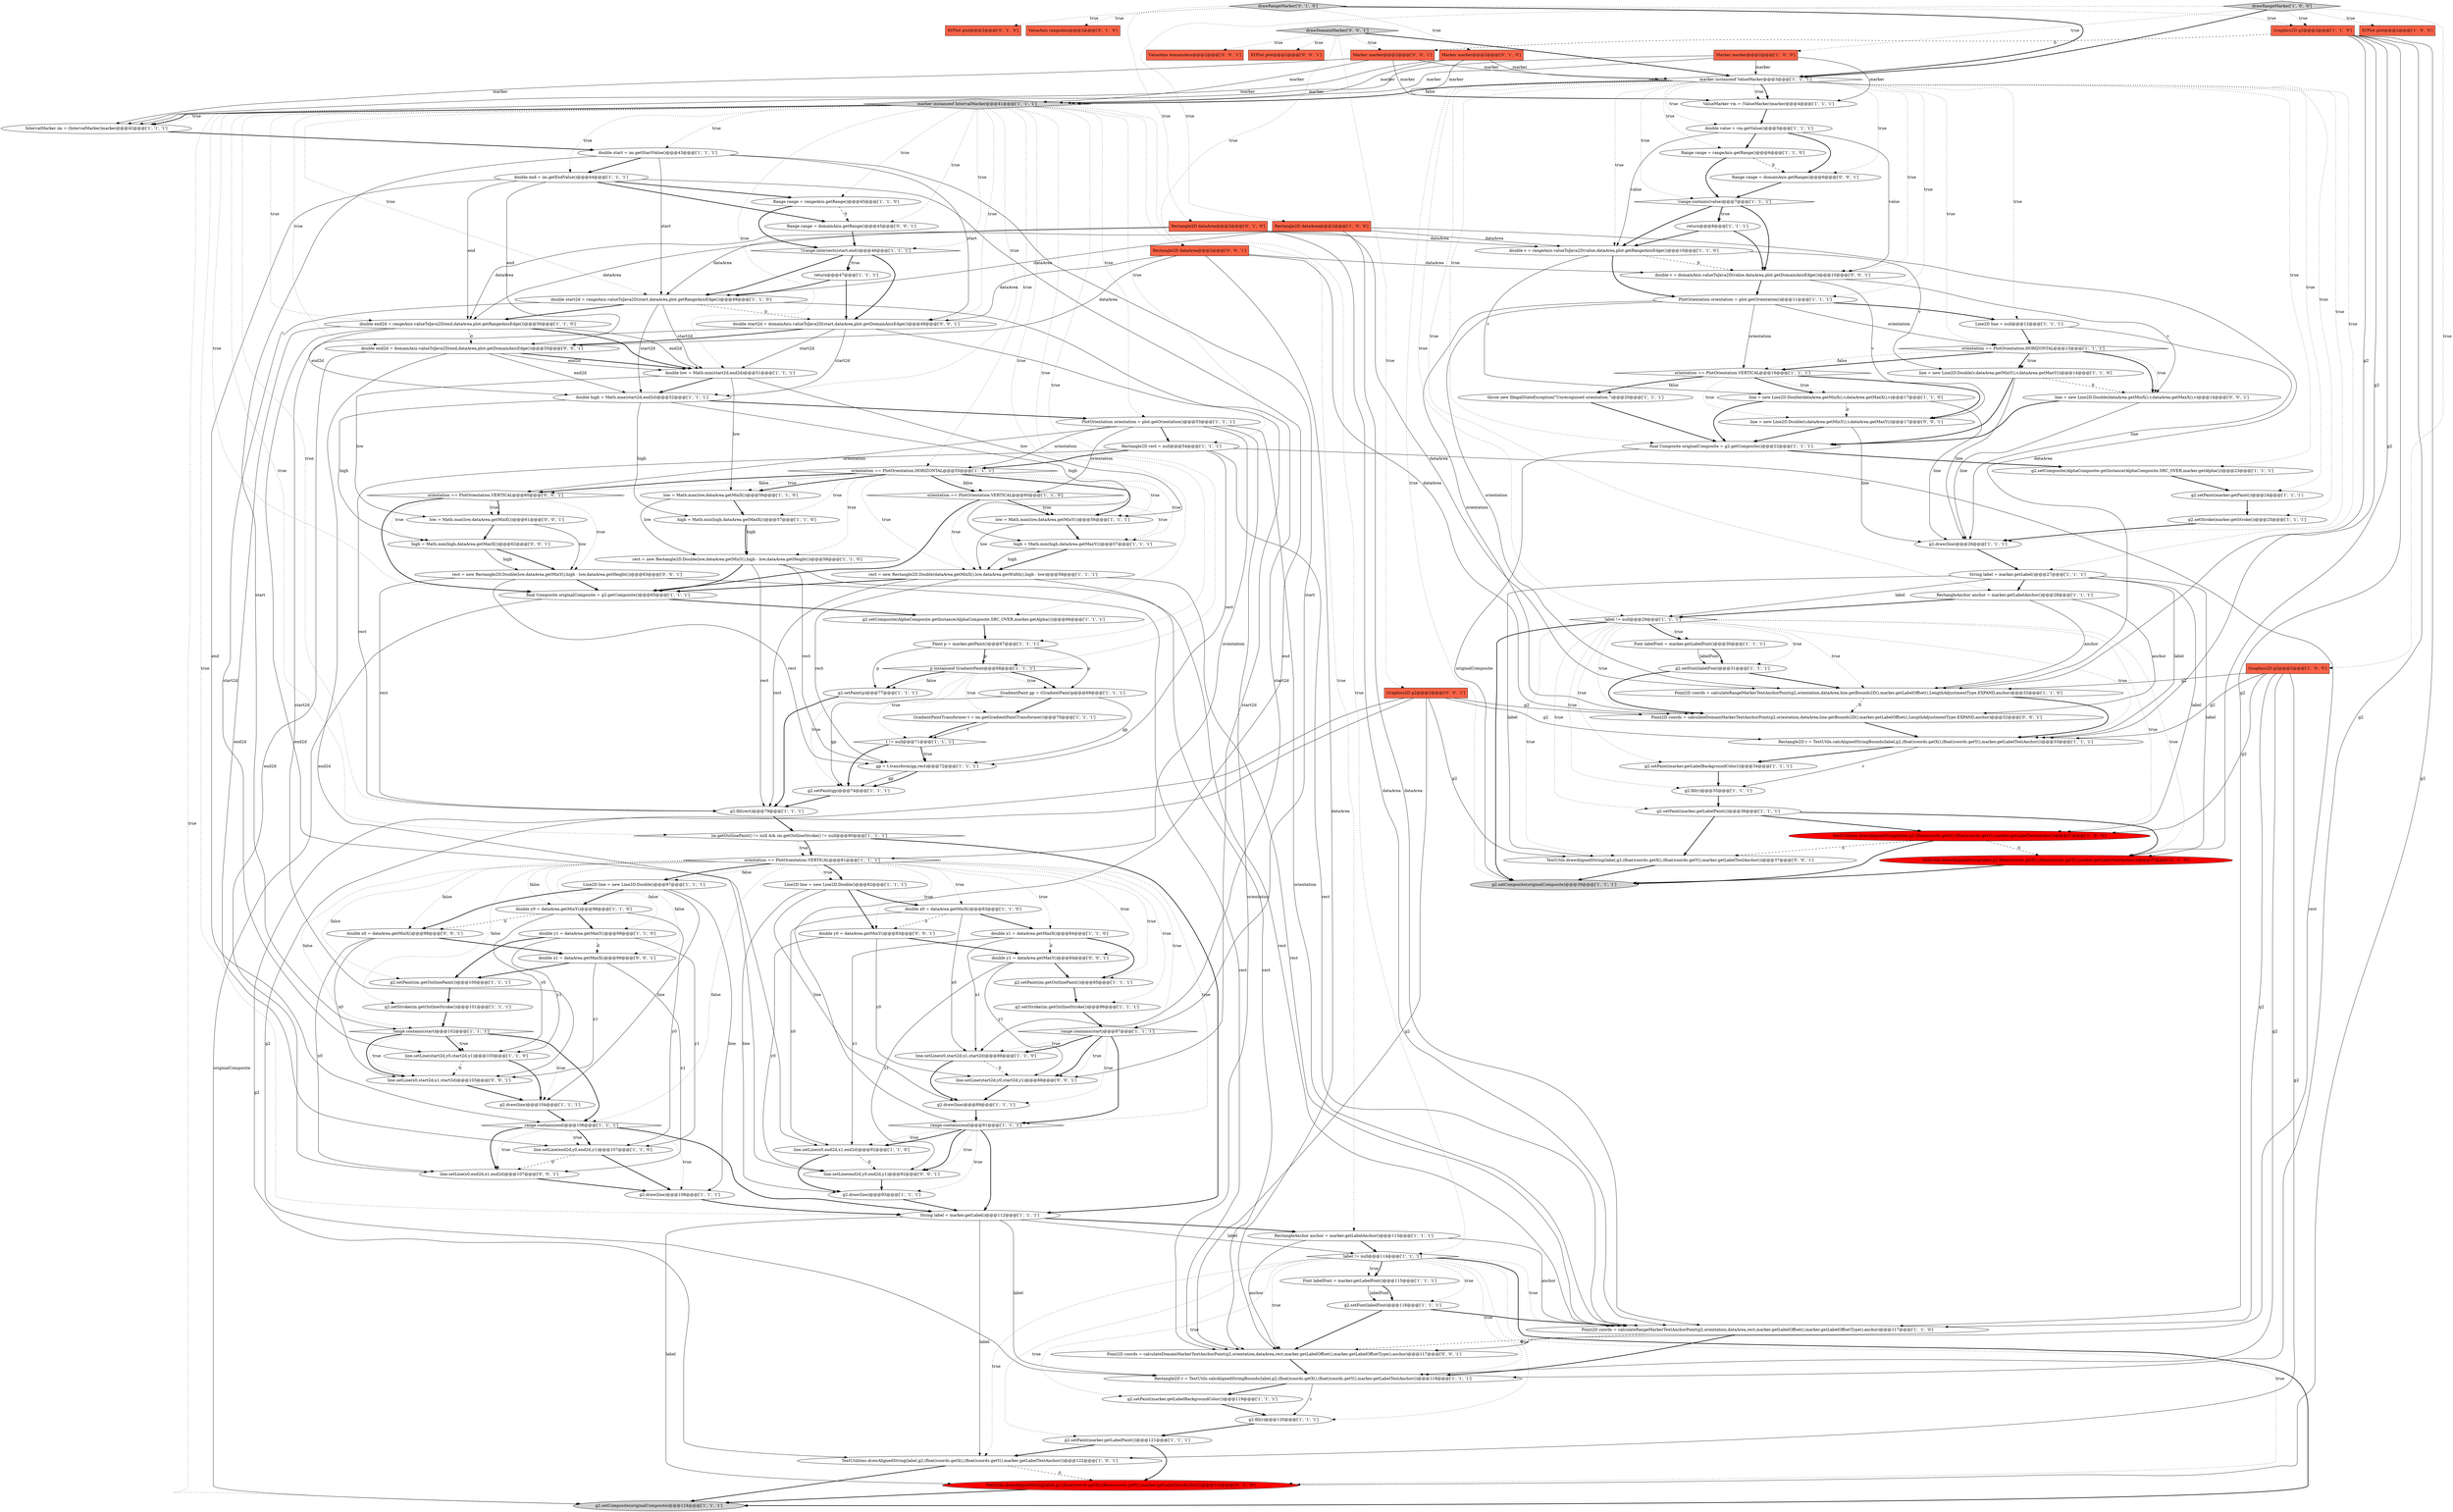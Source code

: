 digraph {
93 [style = filled, label = "range.contains(end)@@@106@@@['1', '1', '1']", fillcolor = white, shape = diamond image = "AAA0AAABBB1BBB"];
104 [style = filled, label = "final Composite originalComposite = g2.getComposite()@@@22@@@['1', '1', '1']", fillcolor = white, shape = ellipse image = "AAA0AAABBB1BBB"];
136 [style = filled, label = "line.setLine(start2d,y0,start2d,y1)@@@88@@@['0', '0', '1']", fillcolor = white, shape = ellipse image = "AAA0AAABBB3BBB"];
76 [style = filled, label = "line.setLine(start2d,y0,start2d,y1)@@@103@@@['1', '1', '0']", fillcolor = white, shape = ellipse image = "AAA0AAABBB1BBB"];
135 [style = filled, label = "double start2d = domainAxis.valueToJava2D(start,dataArea,plot.getDomainAxisEdge())@@@49@@@['0', '0', '1']", fillcolor = white, shape = ellipse image = "AAA0AAABBB3BBB"];
74 [style = filled, label = "g2.draw(line)@@@104@@@['1', '1', '1']", fillcolor = white, shape = ellipse image = "AAA0AAABBB1BBB"];
102 [style = filled, label = "Line2D line = null@@@12@@@['1', '1', '1']", fillcolor = white, shape = ellipse image = "AAA0AAABBB1BBB"];
126 [style = filled, label = "line.setLine(x0,end2d,x1,end2d)@@@107@@@['0', '0', '1']", fillcolor = white, shape = ellipse image = "AAA0AAABBB3BBB"];
6 [style = filled, label = "im.getOutlinePaint() != null && im.getOutlineStroke() != null@@@80@@@['1', '1', '1']", fillcolor = white, shape = diamond image = "AAA0AAABBB1BBB"];
15 [style = filled, label = "g2.setPaint(marker.getLabelBackgroundColor())@@@34@@@['1', '1', '1']", fillcolor = white, shape = ellipse image = "AAA0AAABBB1BBB"];
42 [style = filled, label = "g2.setPaint(marker.getLabelPaint())@@@121@@@['1', '1', '1']", fillcolor = white, shape = ellipse image = "AAA0AAABBB1BBB"];
58 [style = filled, label = "TextUtilities.drawAlignedString(label,g2,(float)coords.getX(),(float)coords.getY(),marker.getLabelTextAnchor())@@@122@@@['1', '0', '1']", fillcolor = white, shape = ellipse image = "AAA0AAABBB1BBB"];
1 [style = filled, label = "g2.setPaint(p)@@@77@@@['1', '1', '1']", fillcolor = white, shape = ellipse image = "AAA0AAABBB1BBB"];
68 [style = filled, label = "high = Math.min(high,dataArea.getMaxY())@@@57@@@['1', '1', '1']", fillcolor = white, shape = ellipse image = "AAA0AAABBB1BBB"];
13 [style = filled, label = "g2.draw(line)@@@89@@@['1', '1', '1']", fillcolor = white, shape = ellipse image = "AAA0AAABBB1BBB"];
36 [style = filled, label = "Point2D coords = calculateRangeMarkerTextAnchorPoint(g2,orientation,dataArea,rect,marker.getLabelOffset(),marker.getLabelOffsetType(),anchor)@@@117@@@['1', '1', '0']", fillcolor = white, shape = ellipse image = "AAA0AAABBB1BBB"];
67 [style = filled, label = "Line2D line = new Line2D.Double()@@@97@@@['1', '1', '1']", fillcolor = white, shape = ellipse image = "AAA0AAABBB1BBB"];
70 [style = filled, label = "g2.fill(r)@@@35@@@['1', '1', '1']", fillcolor = white, shape = ellipse image = "AAA0AAABBB1BBB"];
60 [style = filled, label = "rect = new Rectangle2D.Double(low,dataArea.getMinY(),high - low,dataArea.getHeight())@@@58@@@['1', '1', '0']", fillcolor = white, shape = ellipse image = "AAA0AAABBB1BBB"];
82 [style = filled, label = "line = new Line2D.Double(dataArea.getMinX(),v,dataArea.getMaxX(),v)@@@17@@@['1', '1', '0']", fillcolor = white, shape = ellipse image = "AAA0AAABBB1BBB"];
88 [style = filled, label = "ValueMarker vm = (ValueMarker)marker@@@4@@@['1', '1', '1']", fillcolor = white, shape = ellipse image = "AAA0AAABBB1BBB"];
91 [style = filled, label = "Rectangle2D r = TextUtils.calcAlignedStringBounds(label,g2,(float)coords.getX(),(float)coords.getY(),marker.getLabelTextAnchor())@@@33@@@['1', '1', '1']", fillcolor = white, shape = ellipse image = "AAA0AAABBB1BBB"];
34 [style = filled, label = "line = new Line2D.Double(v,dataArea.getMinY(),v,dataArea.getMaxY())@@@14@@@['1', '1', '0']", fillcolor = white, shape = ellipse image = "AAA0AAABBB1BBB"];
29 [style = filled, label = "Point2D coords = calculateRangeMarkerTextAnchorPoint(g2,orientation,dataArea,line.getBounds2D(),marker.getLabelOffset(),LengthAdjustmentType.EXPAND,anchor)@@@32@@@['1', '1', '0']", fillcolor = white, shape = ellipse image = "AAA0AAABBB1BBB"];
39 [style = filled, label = "line.setLine(x0,start2d,x1,start2d)@@@88@@@['1', '1', '0']", fillcolor = white, shape = ellipse image = "AAA0AAABBB1BBB"];
66 [style = filled, label = "g2.setPaint(im.getOutlinePaint())@@@85@@@['1', '1', '1']", fillcolor = white, shape = ellipse image = "AAA0AAABBB1BBB"];
30 [style = filled, label = "double high = Math.max(start2d,end2d)@@@52@@@['1', '1', '1']", fillcolor = white, shape = ellipse image = "AAA0AAABBB1BBB"];
10 [style = filled, label = "String label = marker.getLabel()@@@27@@@['1', '1', '1']", fillcolor = white, shape = ellipse image = "AAA0AAABBB1BBB"];
51 [style = filled, label = "g2.draw(line)@@@108@@@['1', '1', '1']", fillcolor = white, shape = ellipse image = "AAA0AAABBB1BBB"];
40 [style = filled, label = "high = Math.min(high,dataArea.getMaxX())@@@57@@@['1', '1', '0']", fillcolor = white, shape = ellipse image = "AAA0AAABBB1BBB"];
107 [style = filled, label = "TextUtils.drawAlignedString(label,g2,(float)coords.getX(),(float)coords.getY(),marker.getLabelTextAnchor())@@@122@@@['0', '1', '0']", fillcolor = red, shape = ellipse image = "AAA1AAABBB2BBB"];
114 [style = filled, label = "double y1 = dataArea.getMaxY()@@@84@@@['0', '0', '1']", fillcolor = white, shape = ellipse image = "AAA0AAABBB3BBB"];
43 [style = filled, label = "XYPlot plot@@@2@@@['1', '0', '0']", fillcolor = tomato, shape = box image = "AAA0AAABBB1BBB"];
46 [style = filled, label = "range.contains(end)@@@91@@@['1', '1', '1']", fillcolor = white, shape = diamond image = "AAA0AAABBB1BBB"];
21 [style = filled, label = "double x1 = dataArea.getMaxX()@@@84@@@['1', '1', '0']", fillcolor = white, shape = ellipse image = "AAA0AAABBB1BBB"];
62 [style = filled, label = "GradientPaint gp = (GradientPaint)p@@@69@@@['1', '1', '1']", fillcolor = white, shape = ellipse image = "AAA0AAABBB1BBB"];
127 [style = filled, label = "Point2D coords = calculateDomainMarkerTextAnchorPoint(g2,orientation,dataArea,rect,marker.getLabelOffset(),marker.getLabelOffsetType(),anchor)@@@117@@@['0', '0', '1']", fillcolor = white, shape = ellipse image = "AAA0AAABBB3BBB"];
50 [style = filled, label = "IntervalMarker im = (IntervalMarker)marker@@@42@@@['1', '1', '1']", fillcolor = white, shape = ellipse image = "AAA0AAABBB1BBB"];
69 [style = filled, label = "t != null@@@71@@@['1', '1', '1']", fillcolor = white, shape = diamond image = "AAA0AAABBB1BBB"];
101 [style = filled, label = "Graphics2D g2@@@2@@@['1', '1', '0']", fillcolor = tomato, shape = box image = "AAA0AAABBB1BBB"];
117 [style = filled, label = "line = new Line2D.Double(v,dataArea.getMinY(),v,dataArea.getMaxY())@@@17@@@['0', '0', '1']", fillcolor = white, shape = ellipse image = "AAA0AAABBB3BBB"];
111 [style = filled, label = "drawRangeMarker['0', '1', '0']", fillcolor = lightgray, shape = diamond image = "AAA0AAABBB2BBB"];
75 [style = filled, label = "orientation == PlotOrientation.HORIZONTAL@@@55@@@['1', '1', '1']", fillcolor = white, shape = diamond image = "AAA0AAABBB1BBB"];
132 [style = filled, label = "double x0 = dataArea.getMinX()@@@98@@@['0', '0', '1']", fillcolor = white, shape = ellipse image = "AAA0AAABBB3BBB"];
80 [style = filled, label = "Marker marker@@@2@@@['1', '0', '0']", fillcolor = tomato, shape = box image = "AAA0AAABBB1BBB"];
54 [style = filled, label = "GradientPaintTransformer t = im.getGradientPaintTransformer()@@@70@@@['1', '1', '1']", fillcolor = white, shape = ellipse image = "AAA0AAABBB1BBB"];
110 [style = filled, label = "Marker marker@@@2@@@['0', '1', '0']", fillcolor = tomato, shape = box image = "AAA0AAABBB2BBB"];
129 [style = filled, label = "TextUtils.drawAlignedString(label,g2,(float)coords.getX(),(float)coords.getY(),marker.getLabelTextAnchor())@@@37@@@['0', '0', '1']", fillcolor = white, shape = ellipse image = "AAA0AAABBB3BBB"];
55 [style = filled, label = "double value = vm.getValue()@@@5@@@['1', '1', '1']", fillcolor = white, shape = ellipse image = "AAA0AAABBB1BBB"];
96 [style = filled, label = "label != null@@@29@@@['1', '1', '1']", fillcolor = white, shape = diamond image = "AAA0AAABBB1BBB"];
33 [style = filled, label = "Graphics2D g2@@@2@@@['1', '0', '0']", fillcolor = tomato, shape = box image = "AAA0AAABBB1BBB"];
8 [style = filled, label = "PlotOrientation orientation = plot.getOrientation()@@@53@@@['1', '1', '1']", fillcolor = white, shape = ellipse image = "AAA0AAABBB1BBB"];
14 [style = filled, label = "g2.draw(line)@@@26@@@['1', '1', '1']", fillcolor = white, shape = ellipse image = "AAA0AAABBB1BBB"];
100 [style = filled, label = "range.contains(start)@@@87@@@['1', '1', '1']", fillcolor = white, shape = diamond image = "AAA0AAABBB1BBB"];
26 [style = filled, label = "g2.setComposite(AlphaComposite.getInstance(AlphaComposite.SRC_OVER,marker.getAlpha()))@@@23@@@['1', '1', '1']", fillcolor = white, shape = ellipse image = "AAA0AAABBB1BBB"];
89 [style = filled, label = "g2.setComposite(originalComposite)@@@39@@@['1', '1', '1']", fillcolor = lightgray, shape = ellipse image = "AAA0AAABBB1BBB"];
78 [style = filled, label = "PlotOrientation orientation = plot.getOrientation()@@@11@@@['1', '1', '1']", fillcolor = white, shape = ellipse image = "AAA0AAABBB1BBB"];
138 [style = filled, label = "Marker marker@@@2@@@['0', '0', '1']", fillcolor = tomato, shape = box image = "AAA0AAABBB3BBB"];
134 [style = filled, label = "double x1 = dataArea.getMaxX()@@@99@@@['0', '0', '1']", fillcolor = white, shape = ellipse image = "AAA0AAABBB3BBB"];
124 [style = filled, label = "drawDomainMarker['0', '0', '1']", fillcolor = lightgray, shape = diamond image = "AAA0AAABBB3BBB"];
56 [style = filled, label = "low = Math.max(low,dataArea.getMinX())@@@56@@@['1', '1', '0']", fillcolor = white, shape = ellipse image = "AAA0AAABBB1BBB"];
35 [style = filled, label = "Range range = rangeAxis.getRange()@@@6@@@['1', '1', '0']", fillcolor = white, shape = ellipse image = "AAA0AAABBB1BBB"];
123 [style = filled, label = "high = Math.min(high,dataArea.getMaxX())@@@62@@@['0', '0', '1']", fillcolor = white, shape = ellipse image = "AAA0AAABBB3BBB"];
122 [style = filled, label = "rect = new Rectangle2D.Double(low,dataArea.getMinY(),high - low,dataArea.getHeight())@@@63@@@['0', '0', '1']", fillcolor = white, shape = ellipse image = "AAA0AAABBB3BBB"];
5 [style = filled, label = "double start = im.getStartValue()@@@43@@@['1', '1', '1']", fillcolor = white, shape = ellipse image = "AAA0AAABBB1BBB"];
63 [style = filled, label = "orientation == PlotOrientation.VERTICAL@@@81@@@['1', '1', '1']", fillcolor = white, shape = diamond image = "AAA0AAABBB1BBB"];
86 [style = filled, label = "double y0 = dataArea.getMinY()@@@98@@@['1', '1', '0']", fillcolor = white, shape = ellipse image = "AAA0AAABBB1BBB"];
11 [style = filled, label = "double v = rangeAxis.valueToJava2D(value,dataArea,plot.getRangeAxisEdge())@@@10@@@['1', '1', '0']", fillcolor = white, shape = ellipse image = "AAA0AAABBB1BBB"];
121 [style = filled, label = "line.setLine(end2d,y0,end2d,y1)@@@92@@@['0', '0', '1']", fillcolor = white, shape = ellipse image = "AAA0AAABBB3BBB"];
3 [style = filled, label = "low = Math.max(low,dataArea.getMinY())@@@56@@@['1', '1', '1']", fillcolor = white, shape = ellipse image = "AAA0AAABBB1BBB"];
32 [style = filled, label = "g2.setPaint(marker.getPaint())@@@24@@@['1', '1', '1']", fillcolor = white, shape = ellipse image = "AAA0AAABBB1BBB"];
44 [style = filled, label = "!(range.intersects(start,end))@@@46@@@['1', '1', '1']", fillcolor = white, shape = diamond image = "AAA0AAABBB1BBB"];
17 [style = filled, label = "Rectangle2D dataArea@@@2@@@['1', '0', '0']", fillcolor = tomato, shape = box image = "AAA0AAABBB1BBB"];
18 [style = filled, label = "g2.setComposite(originalComposite)@@@124@@@['1', '1', '1']", fillcolor = lightgray, shape = ellipse image = "AAA0AAABBB1BBB"];
116 [style = filled, label = "Rectangle2D dataArea@@@2@@@['0', '0', '1']", fillcolor = tomato, shape = box image = "AAA0AAABBB3BBB"];
79 [style = filled, label = "double low = Math.min(start2d,end2d)@@@51@@@['1', '1', '1']", fillcolor = white, shape = ellipse image = "AAA0AAABBB1BBB"];
83 [style = filled, label = "Range range = rangeAxis.getRange()@@@45@@@['1', '1', '0']", fillcolor = white, shape = ellipse image = "AAA0AAABBB1BBB"];
41 [style = filled, label = "double end2d = rangeAxis.valueToJava2D(end,dataArea,plot.getRangeAxisEdge())@@@50@@@['1', '1', '0']", fillcolor = white, shape = ellipse image = "AAA0AAABBB1BBB"];
106 [style = filled, label = "TextUtils.drawAlignedString(label,g2,(float)coords.getX(),(float)coords.getY(),marker.getLabelTextAnchor())@@@37@@@['0', '1', '0']", fillcolor = red, shape = ellipse image = "AAA1AAABBB2BBB"];
52 [style = filled, label = "double x0 = dataArea.getMinX()@@@83@@@['1', '1', '0']", fillcolor = white, shape = ellipse image = "AAA0AAABBB1BBB"];
77 [style = filled, label = "throw new IllegalStateException(\"Unrecognised orientation.\")@@@20@@@['1', '1', '1']", fillcolor = white, shape = ellipse image = "AAA0AAABBB1BBB"];
72 [style = filled, label = "Paint p = marker.getPaint()@@@67@@@['1', '1', '1']", fillcolor = white, shape = ellipse image = "AAA0AAABBB1BBB"];
4 [style = filled, label = "g2.setStroke(im.getOutlineStroke())@@@86@@@['1', '1', '1']", fillcolor = white, shape = ellipse image = "AAA0AAABBB1BBB"];
0 [style = filled, label = "g2.draw(line)@@@93@@@['1', '1', '1']", fillcolor = white, shape = ellipse image = "AAA0AAABBB1BBB"];
59 [style = filled, label = "Font labelFont = marker.getLabelFont()@@@30@@@['1', '1', '1']", fillcolor = white, shape = ellipse image = "AAA0AAABBB1BBB"];
61 [style = filled, label = "g2.setPaint(marker.getLabelBackgroundColor())@@@119@@@['1', '1', '1']", fillcolor = white, shape = ellipse image = "AAA0AAABBB1BBB"];
87 [style = filled, label = "g2.setFont(labelFont)@@@31@@@['1', '1', '1']", fillcolor = white, shape = ellipse image = "AAA0AAABBB1BBB"];
12 [style = filled, label = "gp = t.transform(gp,rect)@@@72@@@['1', '1', '1']", fillcolor = white, shape = ellipse image = "AAA0AAABBB1BBB"];
73 [style = filled, label = "range.contains(start)@@@102@@@['1', '1', '1']", fillcolor = white, shape = diamond image = "AAA0AAABBB1BBB"];
108 [style = filled, label = "Rectangle2D dataArea@@@2@@@['0', '1', '0']", fillcolor = tomato, shape = box image = "AAA0AAABBB2BBB"];
25 [style = filled, label = "Font labelFont = marker.getLabelFont()@@@115@@@['1', '1', '1']", fillcolor = white, shape = ellipse image = "AAA0AAABBB1BBB"];
57 [style = filled, label = "rect = new Rectangle2D.Double(dataArea.getMinX(),low,dataArea.getWidth(),high - low)@@@58@@@['1', '1', '1']", fillcolor = white, shape = ellipse image = "AAA0AAABBB1BBB"];
64 [style = filled, label = "g2.setComposite(AlphaComposite.getInstance(AlphaComposite.SRC_OVER,marker.getAlpha()))@@@66@@@['1', '1', '1']", fillcolor = white, shape = ellipse image = "AAA0AAABBB1BBB"];
19 [style = filled, label = "double start2d = rangeAxis.valueToJava2D(start,dataArea,plot.getRangeAxisEdge())@@@49@@@['1', '1', '0']", fillcolor = white, shape = ellipse image = "AAA0AAABBB1BBB"];
133 [style = filled, label = "Graphics2D g2@@@2@@@['0', '0', '1']", fillcolor = tomato, shape = box image = "AAA0AAABBB3BBB"];
38 [style = filled, label = "marker instanceof IntervalMarker@@@41@@@['1', '1', '1']", fillcolor = lightgray, shape = diamond image = "AAA0AAABBB1BBB"];
109 [style = filled, label = "XYPlot plot@@@2@@@['0', '1', '0']", fillcolor = tomato, shape = box image = "AAA0AAABBB2BBB"];
20 [style = filled, label = "g2.setStroke(marker.getStroke())@@@25@@@['1', '1', '1']", fillcolor = white, shape = ellipse image = "AAA0AAABBB1BBB"];
65 [style = filled, label = "g2.setPaint(gp)@@@74@@@['1', '1', '1']", fillcolor = white, shape = ellipse image = "AAA0AAABBB1BBB"];
47 [style = filled, label = "marker instanceof ValueMarker@@@3@@@['1', '1', '1']", fillcolor = white, shape = diamond image = "AAA0AAABBB1BBB"];
16 [style = filled, label = "return@@@8@@@['1', '1', '1']", fillcolor = white, shape = ellipse image = "AAA0AAABBB1BBB"];
92 [style = filled, label = "final Composite originalComposite = g2.getComposite()@@@65@@@['1', '1', '1']", fillcolor = white, shape = ellipse image = "AAA0AAABBB1BBB"];
131 [style = filled, label = "Range range = domainAxis.getRange()@@@45@@@['0', '0', '1']", fillcolor = white, shape = ellipse image = "AAA0AAABBB3BBB"];
115 [style = filled, label = "line.setLine(x0,start2d,x1,start2d)@@@103@@@['0', '0', '1']", fillcolor = white, shape = ellipse image = "AAA0AAABBB3BBB"];
84 [style = filled, label = "RectangleAnchor anchor = marker.getLabelAnchor()@@@113@@@['1', '1', '1']", fillcolor = white, shape = ellipse image = "AAA0AAABBB1BBB"];
120 [style = filled, label = "ValueAxis domainAxis@@@2@@@['0', '0', '1']", fillcolor = tomato, shape = box image = "AAA0AAABBB3BBB"];
95 [style = filled, label = "!range.contains(value)@@@7@@@['1', '1', '1']", fillcolor = white, shape = diamond image = "AAA0AAABBB1BBB"];
27 [style = filled, label = "line.setLine(end2d,y0,end2d,y1)@@@107@@@['1', '1', '0']", fillcolor = white, shape = ellipse image = "AAA0AAABBB1BBB"];
28 [style = filled, label = "String label = marker.getLabel()@@@112@@@['1', '1', '1']", fillcolor = white, shape = ellipse image = "AAA0AAABBB1BBB"];
31 [style = filled, label = "double y1 = dataArea.getMaxY()@@@99@@@['1', '1', '0']", fillcolor = white, shape = ellipse image = "AAA0AAABBB1BBB"];
128 [style = filled, label = "line = new Line2D.Double(dataArea.getMinX(),v,dataArea.getMaxX(),v)@@@14@@@['0', '0', '1']", fillcolor = white, shape = ellipse image = "AAA0AAABBB3BBB"];
99 [style = filled, label = "double end = im.getEndValue()@@@44@@@['1', '1', '1']", fillcolor = white, shape = ellipse image = "AAA0AAABBB1BBB"];
118 [style = filled, label = "XYPlot plot@@@2@@@['0', '0', '1']", fillcolor = tomato, shape = box image = "AAA0AAABBB3BBB"];
130 [style = filled, label = "Range range = domainAxis.getRange()@@@6@@@['0', '0', '1']", fillcolor = white, shape = ellipse image = "AAA0AAABBB3BBB"];
37 [style = filled, label = "orientation == PlotOrientation.VERTICAL@@@16@@@['1', '1', '1']", fillcolor = white, shape = diamond image = "AAA0AAABBB1BBB"];
98 [style = filled, label = "Rectangle2D rect = null@@@54@@@['1', '1', '1']", fillcolor = white, shape = ellipse image = "AAA0AAABBB1BBB"];
105 [style = filled, label = "ValueAxis rangeAxis@@@2@@@['0', '1', '0']", fillcolor = tomato, shape = box image = "AAA0AAABBB2BBB"];
22 [style = filled, label = "line.setLine(x0,end2d,x1,end2d)@@@92@@@['1', '1', '0']", fillcolor = white, shape = ellipse image = "AAA0AAABBB1BBB"];
71 [style = filled, label = "Line2D line = new Line2D.Double()@@@82@@@['1', '1', '1']", fillcolor = white, shape = ellipse image = "AAA0AAABBB1BBB"];
112 [style = filled, label = "orientation == PlotOrientation.VERTICAL@@@60@@@['0', '0', '1']", fillcolor = white, shape = diamond image = "AAA0AAABBB3BBB"];
23 [style = filled, label = "RectangleAnchor anchor = marker.getLabelAnchor()@@@28@@@['1', '1', '1']", fillcolor = white, shape = ellipse image = "AAA0AAABBB1BBB"];
53 [style = filled, label = "return@@@47@@@['1', '1', '1']", fillcolor = white, shape = ellipse image = "AAA0AAABBB1BBB"];
90 [style = filled, label = "g2.fill(rect)@@@79@@@['1', '1', '1']", fillcolor = white, shape = ellipse image = "AAA0AAABBB1BBB"];
85 [style = filled, label = "orientation == PlotOrientation.VERTICAL@@@60@@@['1', '1', '0']", fillcolor = white, shape = diamond image = "AAA0AAABBB1BBB"];
125 [style = filled, label = "double end2d = domainAxis.valueToJava2D(end,dataArea,plot.getDomainAxisEdge())@@@50@@@['0', '0', '1']", fillcolor = white, shape = ellipse image = "AAA0AAABBB3BBB"];
7 [style = filled, label = "drawRangeMarker['1', '0', '0']", fillcolor = lightgray, shape = diamond image = "AAA0AAABBB1BBB"];
9 [style = filled, label = "g2.fill(r)@@@120@@@['1', '1', '1']", fillcolor = white, shape = ellipse image = "AAA0AAABBB1BBB"];
97 [style = filled, label = "g2.setFont(labelFont)@@@116@@@['1', '1', '1']", fillcolor = white, shape = ellipse image = "AAA0AAABBB1BBB"];
24 [style = filled, label = "label != null@@@114@@@['1', '1', '1']", fillcolor = white, shape = diamond image = "AAA0AAABBB1BBB"];
137 [style = filled, label = "Point2D coords = calculateDomainMarkerTextAnchorPoint(g2,orientation,dataArea,line.getBounds2D(),marker.getLabelOffset(),LengthAdjustmentType.EXPAND,anchor)@@@32@@@['0', '0', '1']", fillcolor = white, shape = ellipse image = "AAA0AAABBB3BBB"];
48 [style = filled, label = "p instanceof GradientPaint@@@68@@@['1', '1', '1']", fillcolor = white, shape = diamond image = "AAA0AAABBB1BBB"];
49 [style = filled, label = "g2.setPaint(im.getOutlinePaint())@@@100@@@['1', '1', '1']", fillcolor = white, shape = ellipse image = "AAA0AAABBB1BBB"];
81 [style = filled, label = "g2.setStroke(im.getOutlineStroke())@@@101@@@['1', '1', '1']", fillcolor = white, shape = ellipse image = "AAA0AAABBB1BBB"];
94 [style = filled, label = "Rectangle2D r = TextUtils.calcAlignedStringBounds(label,g2,(float)coords.getX(),(float)coords.getY(),marker.getLabelTextAnchor())@@@118@@@['1', '1', '1']", fillcolor = white, shape = ellipse image = "AAA0AAABBB1BBB"];
139 [style = filled, label = "double y0 = dataArea.getMinY()@@@83@@@['0', '0', '1']", fillcolor = white, shape = ellipse image = "AAA0AAABBB3BBB"];
2 [style = filled, label = "orientation == PlotOrientation.HORIZONTAL@@@13@@@['1', '1', '1']", fillcolor = white, shape = diamond image = "AAA0AAABBB1BBB"];
103 [style = filled, label = "g2.setPaint(marker.getLabelPaint())@@@36@@@['1', '1', '1']", fillcolor = white, shape = ellipse image = "AAA0AAABBB1BBB"];
45 [style = filled, label = "TextUtilities.drawAlignedString(label,g2,(float)coords.getX(),(float)coords.getY(),marker.getLabelTextAnchor())@@@37@@@['1', '0', '0']", fillcolor = red, shape = ellipse image = "AAA1AAABBB1BBB"];
119 [style = filled, label = "double v = domainAxis.valueToJava2D(value,dataArea,plot.getDomainAxisEdge())@@@10@@@['0', '0', '1']", fillcolor = white, shape = ellipse image = "AAA0AAABBB3BBB"];
113 [style = filled, label = "low = Math.max(low,dataArea.getMinX())@@@61@@@['0', '0', '1']", fillcolor = white, shape = ellipse image = "AAA0AAABBB3BBB"];
67->86 [style = bold, label=""];
75->56 [style = bold, label=""];
24->97 [style = dotted, label="true"];
24->25 [style = dotted, label="true"];
96->89 [style = bold, label=""];
94->61 [style = bold, label=""];
47->104 [style = dotted, label="true"];
99->83 [style = bold, label=""];
8->63 [style = solid, label="orientation"];
28->58 [style = solid, label="label"];
93->126 [style = bold, label=""];
58->18 [style = bold, label=""];
44->53 [style = bold, label=""];
132->134 [style = bold, label=""];
95->16 [style = dotted, label="true"];
102->14 [style = solid, label="line"];
135->30 [style = solid, label="start2d"];
22->0 [style = bold, label=""];
82->104 [style = bold, label=""];
99->46 [style = solid, label="end"];
75->85 [style = dotted, label="false"];
46->0 [style = dotted, label="true"];
33->36 [style = solid, label="g2"];
75->3 [style = dotted, label="true"];
19->79 [style = solid, label="start2d"];
71->13 [style = solid, label="line"];
100->39 [style = dotted, label="true"];
110->50 [style = solid, label="marker"];
32->20 [style = bold, label=""];
34->128 [style = dashed, label="0"];
69->12 [style = bold, label=""];
80->47 [style = solid, label="marker"];
41->30 [style = solid, label="end2d"];
73->93 [style = bold, label=""];
124->138 [style = dotted, label="true"];
29->91 [style = bold, label=""];
108->11 [style = solid, label="dataArea"];
38->72 [style = dotted, label="true"];
2->34 [style = bold, label=""];
122->90 [style = solid, label="rect"];
33->94 [style = solid, label="g2"];
8->127 [style = solid, label="orientation"];
96->29 [style = dotted, label="true"];
63->52 [style = dotted, label="true"];
28->84 [style = bold, label=""];
38->18 [style = dotted, label="true"];
117->104 [style = bold, label=""];
122->127 [style = solid, label="rect"];
11->78 [style = bold, label=""];
12->65 [style = bold, label=""];
116->125 [style = solid, label="dataArea"];
135->79 [style = solid, label="start2d"];
5->135 [style = solid, label="start"];
37->77 [style = dotted, label="false"];
94->9 [style = solid, label="r"];
54->69 [style = solid, label="t"];
36->127 [style = dashed, label="0"];
19->39 [style = solid, label="start2d"];
7->17 [style = dotted, label="true"];
129->89 [style = bold, label=""];
125->30 [style = solid, label="end2d"];
108->19 [style = solid, label="dataArea"];
16->119 [style = bold, label=""];
84->36 [style = solid, label="anchor"];
64->72 [style = bold, label=""];
91->15 [style = bold, label=""];
112->113 [style = dotted, label="true"];
100->13 [style = dotted, label="true"];
39->13 [style = bold, label=""];
44->53 [style = dotted, label="true"];
47->11 [style = dotted, label="true"];
60->92 [style = bold, label=""];
31->49 [style = bold, label=""];
86->76 [style = solid, label="y0"];
76->74 [style = bold, label=""];
71->0 [style = solid, label="line"];
53->135 [style = bold, label=""];
63->139 [style = dotted, label="true"];
10->106 [style = solid, label="label"];
100->39 [style = bold, label=""];
72->48 [style = solid, label="p"];
46->22 [style = dotted, label="true"];
59->87 [style = solid, label="labelFont"];
24->36 [style = dotted, label="true"];
138->47 [style = solid, label="marker"];
72->48 [style = bold, label=""];
88->55 [style = bold, label=""];
124->133 [style = dotted, label="true"];
49->81 [style = bold, label=""];
63->67 [style = dotted, label="false"];
95->11 [style = bold, label=""];
12->65 [style = solid, label="gp"];
73->115 [style = dotted, label="true"];
106->89 [style = bold, label=""];
47->78 [style = dotted, label="true"];
133->137 [style = solid, label="g2"];
28->94 [style = solid, label="label"];
41->79 [style = bold, label=""];
24->9 [style = dotted, label="true"];
61->9 [style = bold, label=""];
62->65 [style = solid, label="gp"];
47->38 [style = bold, label=""];
47->55 [style = dotted, label="true"];
44->135 [style = bold, label=""];
126->51 [style = bold, label=""];
23->29 [style = solid, label="anchor"];
87->137 [style = bold, label=""];
17->36 [style = solid, label="dataArea"];
63->134 [style = dotted, label="false"];
0->28 [style = bold, label=""];
24->127 [style = dotted, label="true"];
100->136 [style = dotted, label="true"];
34->104 [style = bold, label=""];
5->73 [style = solid, label="start"];
111->108 [style = dotted, label="true"];
52->22 [style = solid, label="x0"];
81->73 [style = bold, label=""];
115->74 [style = bold, label=""];
100->46 [style = bold, label=""];
38->19 [style = dotted, label="true"];
99->125 [style = solid, label="end"];
55->11 [style = solid, label="value"];
83->131 [style = dashed, label="0"];
75->112 [style = dotted, label="false"];
53->19 [style = bold, label=""];
78->29 [style = solid, label="orientation"];
114->136 [style = solid, label="y1"];
24->42 [style = dotted, label="true"];
38->8 [style = dotted, label="true"];
104->26 [style = bold, label=""];
136->13 [style = bold, label=""];
116->119 [style = solid, label="dataArea"];
30->68 [style = solid, label="high"];
52->39 [style = solid, label="x0"];
67->132 [style = bold, label=""];
52->139 [style = dashed, label="0"];
108->29 [style = solid, label="dataArea"];
82->117 [style = dashed, label="0"];
60->12 [style = solid, label="rect"];
26->32 [style = bold, label=""];
133->91 [style = solid, label="g2"];
40->60 [style = solid, label="high"];
125->126 [style = solid, label="end2d"];
2->37 [style = dotted, label="false"];
80->50 [style = solid, label="marker"];
14->10 [style = bold, label=""];
71->52 [style = bold, label=""];
79->30 [style = bold, label=""];
5->19 [style = solid, label="start"];
24->18 [style = bold, label=""];
99->93 [style = solid, label="end"];
57->90 [style = solid, label="rect"];
67->74 [style = solid, label="line"];
38->24 [style = dotted, label="true"];
93->27 [style = bold, label=""];
24->61 [style = dotted, label="true"];
57->127 [style = solid, label="rect"];
37->117 [style = bold, label=""];
101->29 [style = solid, label="g2"];
38->28 [style = dotted, label="true"];
19->41 [style = bold, label=""];
38->64 [style = dotted, label="true"];
67->51 [style = solid, label="line"];
38->92 [style = dotted, label="true"];
72->1 [style = solid, label="p"];
101->138 [style = dashed, label="0"];
121->0 [style = bold, label=""];
41->22 [style = solid, label="end2d"];
56->40 [style = bold, label=""];
24->58 [style = dotted, label="true"];
78->37 [style = solid, label="orientation"];
96->106 [style = dotted, label="true"];
85->68 [style = dotted, label="true"];
27->126 [style = dashed, label="0"];
133->94 [style = solid, label="g2"];
101->36 [style = solid, label="g2"];
114->66 [style = bold, label=""];
127->94 [style = bold, label=""];
9->42 [style = bold, label=""];
128->14 [style = solid, label="line"];
69->12 [style = dotted, label="true"];
82->14 [style = solid, label="line"];
96->91 [style = dotted, label="true"];
48->1 [style = dotted, label="false"];
28->24 [style = solid, label="label"];
83->44 [style = bold, label=""];
103->45 [style = bold, label=""];
113->122 [style = solid, label="low"];
47->23 [style = dotted, label="true"];
117->14 [style = solid, label="line"];
70->103 [style = bold, label=""];
77->104 [style = bold, label=""];
75->60 [style = dotted, label="true"];
47->32 [style = dotted, label="true"];
133->58 [style = solid, label="g2"];
38->83 [style = dotted, label="true"];
75->3 [style = bold, label=""];
75->57 [style = dotted, label="true"];
119->117 [style = solid, label="v"];
34->14 [style = solid, label="line"];
47->10 [style = dotted, label="true"];
73->115 [style = bold, label=""];
47->2 [style = dotted, label="true"];
41->125 [style = dashed, label="0"];
63->73 [style = dotted, label="false"];
17->29 [style = solid, label="dataArea"];
37->82 [style = dotted, label="true"];
59->87 [style = bold, label=""];
47->38 [style = dotted, label="false"];
122->92 [style = bold, label=""];
25->97 [style = solid, label="labelFont"];
38->125 [style = dotted, label="true"];
57->92 [style = bold, label=""];
28->107 [style = solid, label="label"];
8->36 [style = solid, label="orientation"];
75->85 [style = bold, label=""];
69->65 [style = bold, label=""];
31->76 [style = solid, label="y1"];
95->119 [style = bold, label=""];
48->65 [style = dotted, label="true"];
33->58 [style = solid, label="g2"];
76->115 [style = dashed, label="0"];
16->11 [style = bold, label=""];
112->113 [style = bold, label=""];
96->45 [style = dotted, label="true"];
112->123 [style = dotted, label="true"];
38->6 [style = dotted, label="true"];
96->70 [style = dotted, label="true"];
78->2 [style = solid, label="orientation"];
119->78 [style = bold, label=""];
135->125 [style = bold, label=""];
35->130 [style = dashed, label="0"];
122->12 [style = solid, label="rect"];
41->27 [style = solid, label="end2d"];
80->88 [style = solid, label="marker"];
10->129 [style = solid, label="label"];
2->37 [style = bold, label=""];
7->43 [style = dotted, label="true"];
8->85 [style = solid, label="orientation"];
139->136 [style = solid, label="y0"];
63->93 [style = dotted, label="false"];
6->28 [style = bold, label=""];
85->57 [style = dotted, label="true"];
45->89 [style = bold, label=""];
3->68 [style = bold, label=""];
38->41 [style = dotted, label="true"];
62->54 [style = bold, label=""];
7->33 [style = dotted, label="true"];
63->31 [style = dotted, label="false"];
60->36 [style = solid, label="rect"];
63->132 [style = dotted, label="false"];
37->82 [style = bold, label=""];
95->16 [style = bold, label=""];
38->98 [style = dotted, label="true"];
98->12 [style = solid, label="rect"];
65->90 [style = bold, label=""];
38->50 [style = bold, label=""];
138->88 [style = solid, label="marker"];
99->131 [style = bold, label=""];
98->127 [style = solid, label="rect"];
47->102 [style = dotted, label="true"];
101->94 [style = solid, label="g2"];
96->87 [style = dotted, label="true"];
46->121 [style = bold, label=""];
13->46 [style = bold, label=""];
87->29 [style = bold, label=""];
73->76 [style = bold, label=""];
38->5 [style = dotted, label="true"];
48->1 [style = bold, label=""];
139->114 [style = bold, label=""];
48->54 [style = dotted, label="true"];
47->96 [style = dotted, label="true"];
38->79 [style = dotted, label="true"];
37->117 [style = dotted, label="true"];
134->115 [style = solid, label="x1"];
8->75 [style = solid, label="orientation"];
75->40 [style = dotted, label="true"];
21->39 [style = solid, label="x1"];
132->126 [style = solid, label="x0"];
31->134 [style = dashed, label="0"];
116->137 [style = solid, label="dataArea"];
75->56 [style = dotted, label="true"];
3->57 [style = solid, label="low"];
39->136 [style = dashed, label="0"];
56->60 [style = solid, label="low"];
85->3 [style = bold, label=""];
4->100 [style = bold, label=""];
104->89 [style = solid, label="originalComposite"];
58->107 [style = dashed, label="0"];
38->50 [style = dotted, label="true"];
79->3 [style = solid, label="low"];
124->116 [style = dotted, label="true"];
47->119 [style = dotted, label="true"];
96->137 [style = dotted, label="true"];
57->12 [style = solid, label="rect"];
130->95 [style = bold, label=""];
137->91 [style = bold, label=""];
125->79 [style = bold, label=""];
38->90 [style = dotted, label="true"];
47->130 [style = dotted, label="true"];
96->129 [style = dotted, label="true"];
11->119 [style = dashed, label="0"];
5->99 [style = bold, label=""];
36->94 [style = bold, label=""];
79->113 [style = solid, label="low"];
8->112 [style = solid, label="orientation"];
15->70 [style = bold, label=""];
63->71 [style = bold, label=""];
48->62 [style = dotted, label="true"];
38->84 [style = dotted, label="true"];
63->21 [style = dotted, label="true"];
85->92 [style = bold, label=""];
74->93 [style = bold, label=""];
90->6 [style = bold, label=""];
111->110 [style = dotted, label="true"];
116->135 [style = solid, label="dataArea"];
98->75 [style = bold, label=""];
17->41 [style = solid, label="dataArea"];
63->100 [style = dotted, label="true"];
92->18 [style = solid, label="originalComposite"];
1->90 [style = bold, label=""];
42->58 [style = bold, label=""];
19->76 [style = solid, label="start2d"];
86->27 [style = solid, label="y0"];
7->101 [style = dotted, label="true"];
33->45 [style = solid, label="g2"];
6->63 [style = dotted, label="true"];
63->66 [style = dotted, label="true"];
6->63 [style = bold, label=""];
19->135 [style = dashed, label="0"];
38->75 [style = dotted, label="true"];
46->22 [style = bold, label=""];
102->2 [style = bold, label=""];
79->56 [style = solid, label="low"];
139->121 [style = solid, label="y0"];
47->95 [style = dotted, label="true"];
96->103 [style = dotted, label="true"];
80->38 [style = solid, label="marker"];
46->121 [style = dotted, label="true"];
78->137 [style = solid, label="orientation"];
86->31 [style = bold, label=""];
47->26 [style = dotted, label="true"];
66->4 [style = bold, label=""];
93->28 [style = bold, label=""];
45->129 [style = dashed, label="0"];
68->57 [style = bold, label=""];
91->70 [style = solid, label="r"];
93->51 [style = dotted, label="true"];
17->19 [style = solid, label="dataArea"];
131->44 [style = bold, label=""];
111->109 [style = dotted, label="true"];
84->127 [style = solid, label="anchor"];
110->47 [style = solid, label="marker"];
124->120 [style = dotted, label="true"];
24->94 [style = dotted, label="true"];
101->91 [style = solid, label="g2"];
111->47 [style = bold, label=""];
42->107 [style = bold, label=""];
40->60 [style = bold, label=""];
93->27 [style = dotted, label="true"];
124->47 [style = bold, label=""];
125->79 [style = solid, label="end2d"];
132->115 [style = solid, label="x0"];
55->130 [style = bold, label=""];
99->41 [style = solid, label="end"];
85->3 [style = dotted, label="true"];
112->122 [style = dotted, label="true"];
108->41 [style = solid, label="dataArea"];
97->36 [style = bold, label=""];
55->119 [style = solid, label="value"];
96->59 [style = dotted, label="true"];
17->11 [style = solid, label="dataArea"];
133->129 [style = solid, label="g2"];
128->104 [style = bold, label=""];
44->19 [style = bold, label=""];
21->22 [style = solid, label="x1"];
96->15 [style = dotted, label="true"];
63->71 [style = dotted, label="true"];
100->136 [style = bold, label=""];
33->29 [style = solid, label="g2"];
48->62 [style = bold, label=""];
75->68 [style = dotted, label="true"];
30->123 [style = solid, label="high"];
50->5 [style = bold, label=""];
38->48 [style = dotted, label="true"];
10->96 [style = solid, label="label"];
11->82 [style = solid, label="v"];
57->36 [style = solid, label="rect"];
21->114 [style = dashed, label="0"];
110->88 [style = solid, label="marker"];
27->51 [style = bold, label=""];
30->8 [style = bold, label=""];
133->127 [style = solid, label="g2"];
125->121 [style = solid, label="end2d"];
52->21 [style = bold, label=""];
60->90 [style = solid, label="rect"];
7->80 [style = dotted, label="true"];
63->49 [style = dotted, label="false"];
37->77 [style = bold, label=""];
48->69 [style = dotted, label="true"];
51->28 [style = bold, label=""];
119->128 [style = solid, label="v"];
47->88 [style = bold, label=""];
135->115 [style = solid, label="start2d"];
25->97 [style = bold, label=""];
62->12 [style = solid, label="gp"];
20->14 [style = bold, label=""];
98->90 [style = solid, label="rect"];
38->99 [style = dotted, label="true"];
33->91 [style = solid, label="g2"];
63->81 [style = dotted, label="false"];
22->121 [style = dashed, label="0"];
23->96 [style = bold, label=""];
101->107 [style = solid, label="g2"];
5->100 [style = solid, label="start"];
47->88 [style = dotted, label="true"];
30->40 [style = solid, label="high"];
98->36 [style = solid, label="rect"];
63->46 [style = dotted, label="true"];
107->18 [style = bold, label=""];
114->121 [style = solid, label="y1"];
73->74 [style = dotted, label="true"];
134->49 [style = bold, label=""];
101->106 [style = solid, label="g2"];
116->127 [style = solid, label="dataArea"];
111->101 [style = dotted, label="true"];
55->35 [style = bold, label=""];
113->123 [style = bold, label=""];
21->66 [style = bold, label=""];
71->139 [style = bold, label=""];
108->36 [style = solid, label="dataArea"];
47->20 [style = dotted, label="true"];
31->27 [style = solid, label="y1"];
134->126 [style = solid, label="x1"];
46->28 [style = bold, label=""];
38->131 [style = dotted, label="true"];
8->98 [style = bold, label=""];
84->24 [style = bold, label=""];
38->44 [style = dotted, label="true"];
103->129 [style = bold, label=""];
112->92 [style = bold, label=""];
97->127 [style = bold, label=""];
72->62 [style = solid, label="p"];
47->89 [style = dotted, label="true"];
29->137 [style = dashed, label="0"];
124->118 [style = dotted, label="true"];
38->30 [style = dotted, label="true"];
68->57 [style = solid, label="high"];
135->136 [style = solid, label="start2d"];
63->86 [style = dotted, label="false"];
96->59 [style = bold, label=""];
10->23 [style = bold, label=""];
19->30 [style = solid, label="start2d"];
24->25 [style = bold, label=""];
138->38 [style = solid, label="marker"];
63->67 [style = bold, label=""];
10->45 [style = solid, label="label"];
75->112 [style = bold, label=""];
78->102 [style = bold, label=""];
2->34 [style = dotted, label="true"];
38->135 [style = dotted, label="true"];
7->47 [style = bold, label=""];
41->79 [style = solid, label="end2d"];
54->69 [style = bold, label=""];
2->128 [style = bold, label=""];
2->128 [style = dotted, label="true"];
10->91 [style = solid, label="label"];
35->95 [style = bold, label=""];
123->122 [style = bold, label=""];
24->107 [style = dotted, label="true"];
63->114 [style = dotted, label="true"];
123->122 [style = solid, label="high"];
92->64 [style = bold, label=""];
47->35 [style = dotted, label="true"];
47->14 [style = dotted, label="true"];
73->76 [style = dotted, label="true"];
111->105 [style = dotted, label="true"];
110->38 [style = solid, label="marker"];
138->50 [style = solid, label="marker"];
63->4 [style = dotted, label="true"];
23->137 [style = solid, label="anchor"];
86->132 [style = dashed, label="0"];
103->106 [style = bold, label=""];
93->126 [style = dotted, label="true"];
45->106 [style = dashed, label="0"];
11->34 [style = solid, label="v"];
}
